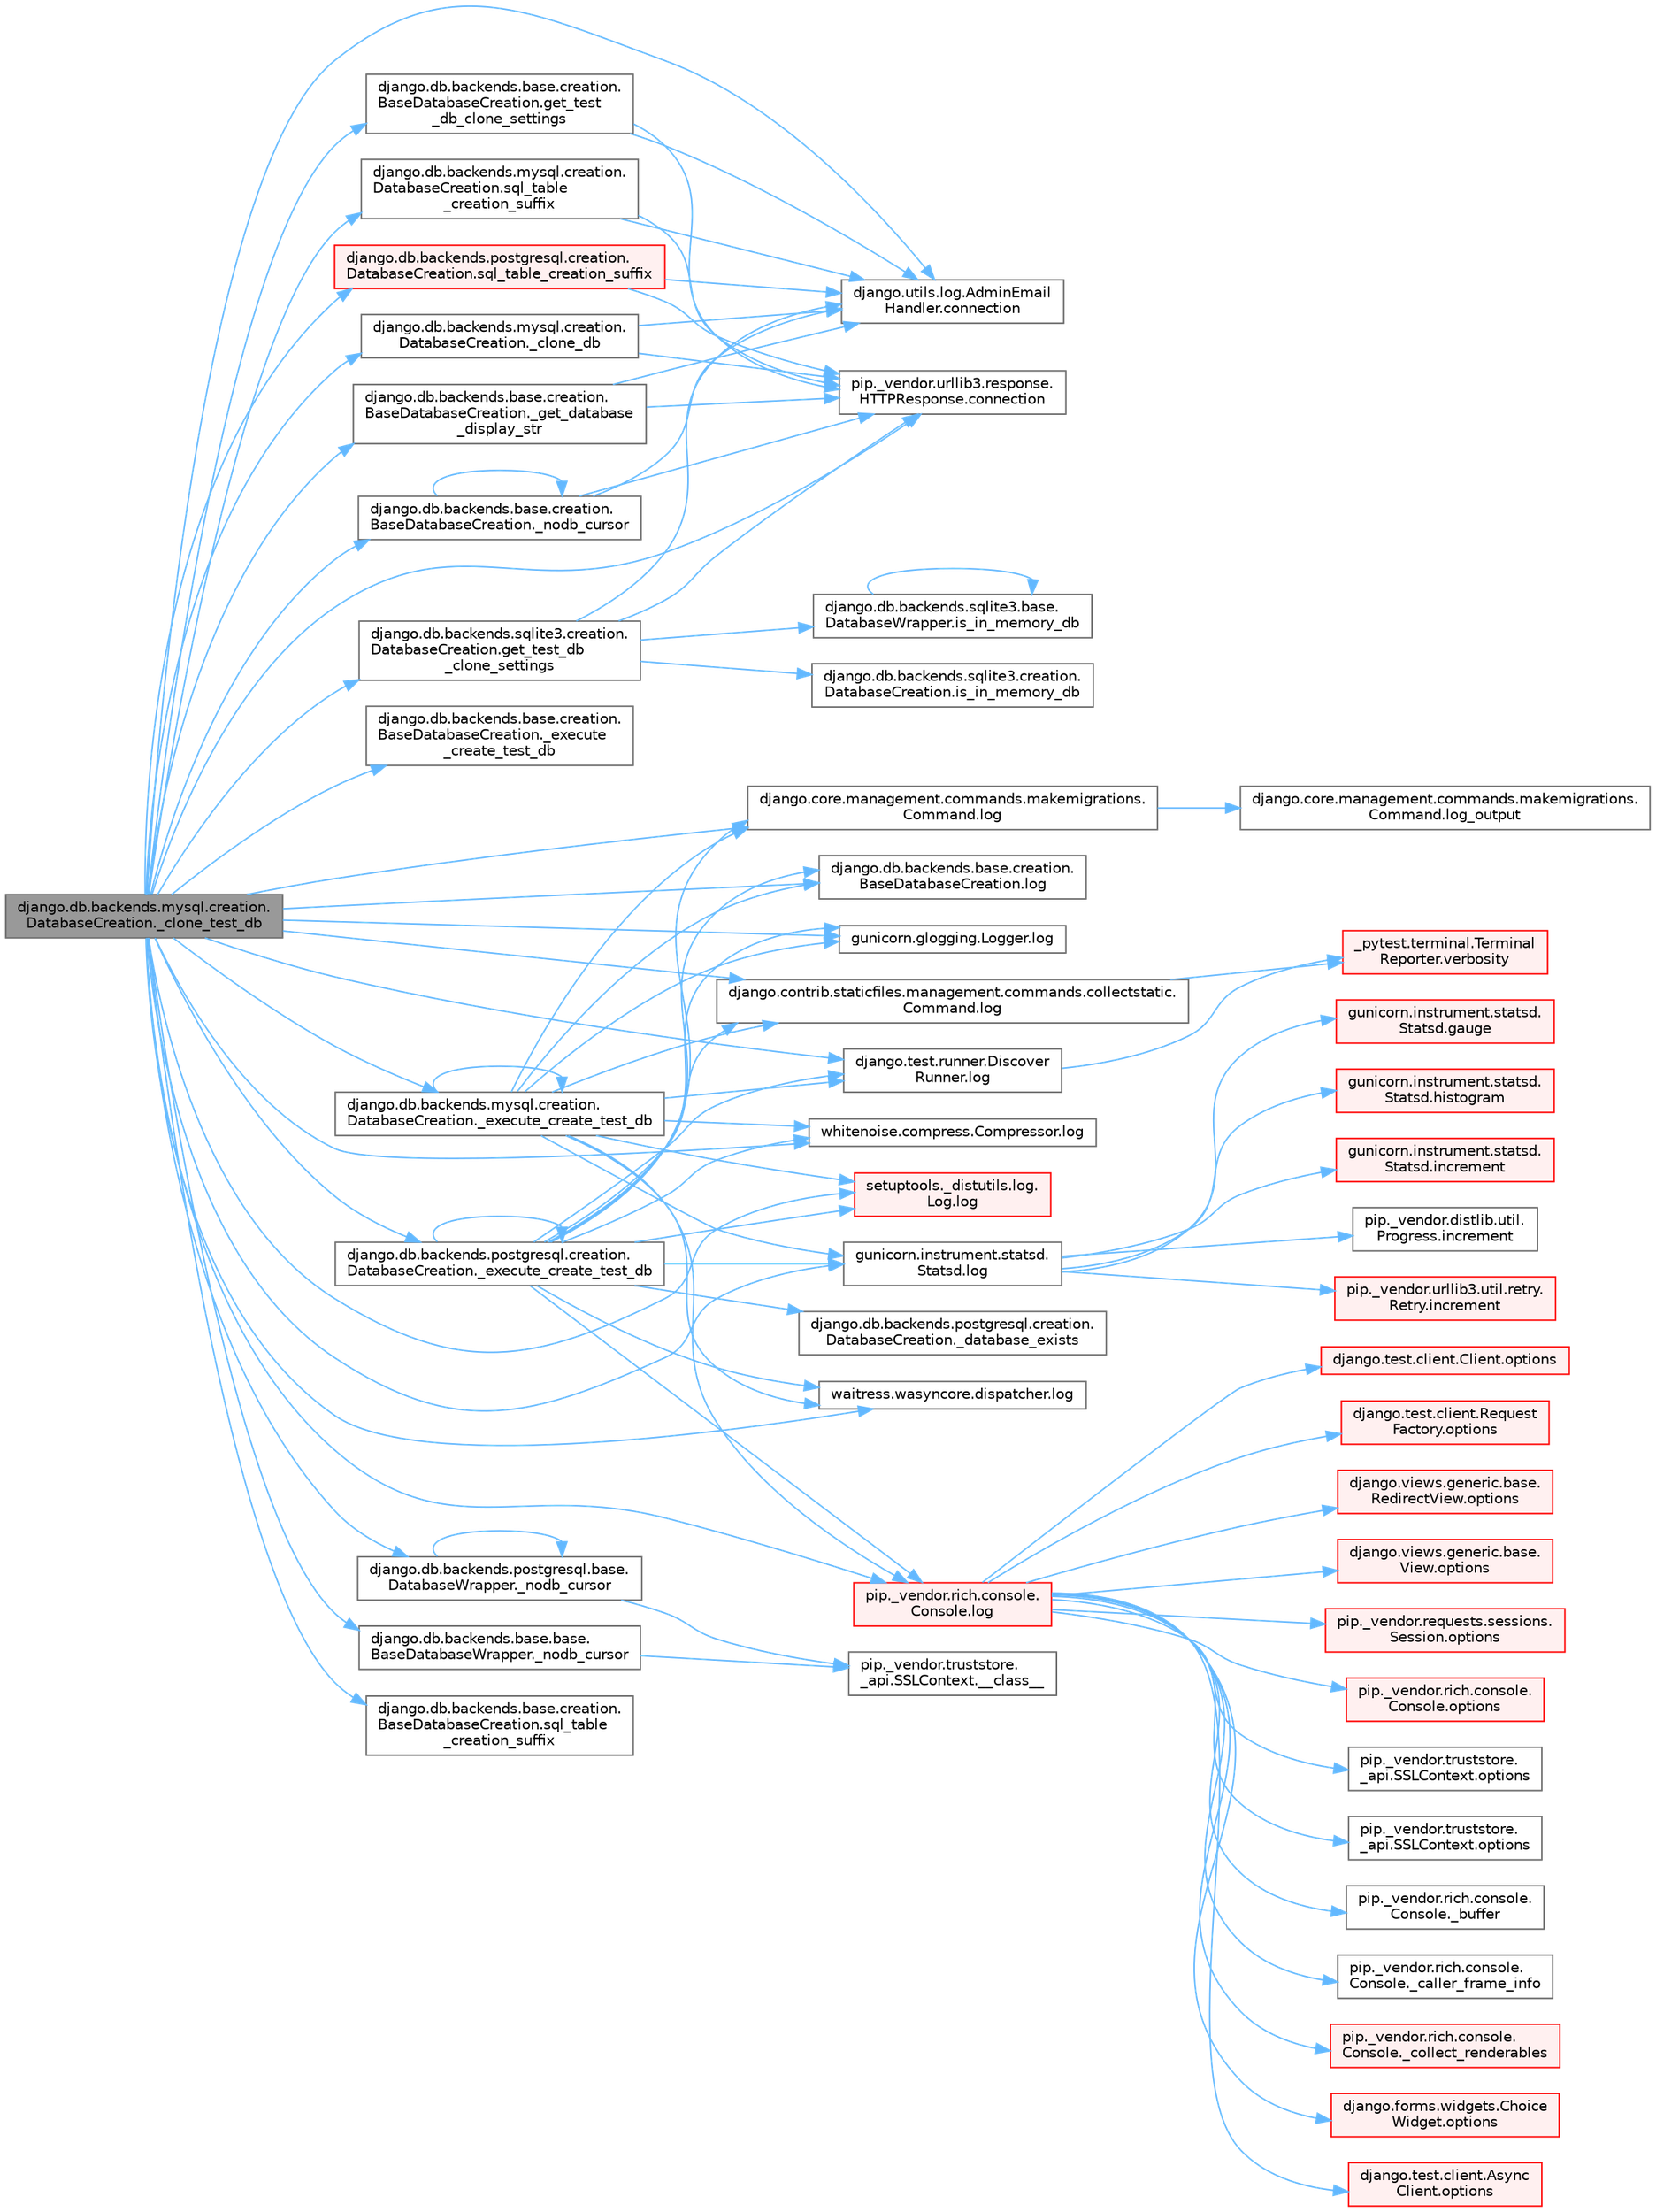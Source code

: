 digraph "django.db.backends.mysql.creation.DatabaseCreation._clone_test_db"
{
 // LATEX_PDF_SIZE
  bgcolor="transparent";
  edge [fontname=Helvetica,fontsize=10,labelfontname=Helvetica,labelfontsize=10];
  node [fontname=Helvetica,fontsize=10,shape=box,height=0.2,width=0.4];
  rankdir="LR";
  Node1 [id="Node000001",label="django.db.backends.mysql.creation.\lDatabaseCreation._clone_test_db",height=0.2,width=0.4,color="gray40", fillcolor="grey60", style="filled", fontcolor="black",tooltip=" "];
  Node1 -> Node2 [id="edge1_Node000001_Node000002",color="steelblue1",style="solid",tooltip=" "];
  Node2 [id="Node000002",label="django.db.backends.mysql.creation.\lDatabaseCreation._clone_db",height=0.2,width=0.4,color="grey40", fillcolor="white", style="filled",URL="$classdjango_1_1db_1_1backends_1_1mysql_1_1creation_1_1_database_creation.html#abe2ce4187882b5f6cc4ca69f242ecaac",tooltip=" "];
  Node2 -> Node3 [id="edge2_Node000002_Node000003",color="steelblue1",style="solid",tooltip=" "];
  Node3 [id="Node000003",label="django.utils.log.AdminEmail\lHandler.connection",height=0.2,width=0.4,color="grey40", fillcolor="white", style="filled",URL="$classdjango_1_1utils_1_1log_1_1_admin_email_handler.html#a545b5f7ec55a857fe1ca7836814a0760",tooltip=" "];
  Node2 -> Node4 [id="edge3_Node000002_Node000004",color="steelblue1",style="solid",tooltip=" "];
  Node4 [id="Node000004",label="pip._vendor.urllib3.response.\lHTTPResponse.connection",height=0.2,width=0.4,color="grey40", fillcolor="white", style="filled",URL="$classpip_1_1__vendor_1_1urllib3_1_1response_1_1_h_t_t_p_response.html#a9002314624685de3bbf9b84bdc87fef8",tooltip=" "];
  Node1 -> Node5 [id="edge4_Node000001_Node000005",color="steelblue1",style="solid",tooltip=" "];
  Node5 [id="Node000005",label="django.db.backends.base.creation.\lBaseDatabaseCreation._execute\l_create_test_db",height=0.2,width=0.4,color="grey40", fillcolor="white", style="filled",URL="$classdjango_1_1db_1_1backends_1_1base_1_1creation_1_1_base_database_creation.html#a0a55967e6434723ddb9dda6232b6a3b8",tooltip=" "];
  Node1 -> Node6 [id="edge5_Node000001_Node000006",color="steelblue1",style="solid",tooltip=" "];
  Node6 [id="Node000006",label="django.db.backends.mysql.creation.\lDatabaseCreation._execute_create_test_db",height=0.2,width=0.4,color="grey40", fillcolor="white", style="filled",URL="$classdjango_1_1db_1_1backends_1_1mysql_1_1creation_1_1_database_creation.html#ab42ab74c9087be175aad845aec9d4160",tooltip=" "];
  Node6 -> Node6 [id="edge6_Node000006_Node000006",color="steelblue1",style="solid",tooltip=" "];
  Node6 -> Node7 [id="edge7_Node000006_Node000007",color="steelblue1",style="solid",tooltip=" "];
  Node7 [id="Node000007",label="django.contrib.staticfiles.management.commands.collectstatic.\lCommand.log",height=0.2,width=0.4,color="grey40", fillcolor="white", style="filled",URL="$classdjango_1_1contrib_1_1staticfiles_1_1management_1_1commands_1_1collectstatic_1_1_command.html#a0e93191b90ee0993e3286343d0b2de0e",tooltip=" "];
  Node7 -> Node8 [id="edge8_Node000007_Node000008",color="steelblue1",style="solid",tooltip=" "];
  Node8 [id="Node000008",label="_pytest.terminal.Terminal\lReporter.verbosity",height=0.2,width=0.4,color="red", fillcolor="#FFF0F0", style="filled",URL="$class__pytest_1_1terminal_1_1_terminal_reporter.html#a620047ffec9ba4f5cca84af25b3adbcf",tooltip=" "];
  Node6 -> Node11 [id="edge9_Node000006_Node000011",color="steelblue1",style="solid",tooltip=" "];
  Node11 [id="Node000011",label="django.core.management.commands.makemigrations.\lCommand.log",height=0.2,width=0.4,color="grey40", fillcolor="white", style="filled",URL="$classdjango_1_1core_1_1management_1_1commands_1_1makemigrations_1_1_command.html#a0409d121552878a7416460dba8274880",tooltip=" "];
  Node11 -> Node12 [id="edge10_Node000011_Node000012",color="steelblue1",style="solid",tooltip=" "];
  Node12 [id="Node000012",label="django.core.management.commands.makemigrations.\lCommand.log_output",height=0.2,width=0.4,color="grey40", fillcolor="white", style="filled",URL="$classdjango_1_1core_1_1management_1_1commands_1_1makemigrations_1_1_command.html#ad6cb5d402888250fc170034fdee93f6d",tooltip=" "];
  Node6 -> Node13 [id="edge11_Node000006_Node000013",color="steelblue1",style="solid",tooltip=" "];
  Node13 [id="Node000013",label="django.db.backends.base.creation.\lBaseDatabaseCreation.log",height=0.2,width=0.4,color="grey40", fillcolor="white", style="filled",URL="$classdjango_1_1db_1_1backends_1_1base_1_1creation_1_1_base_database_creation.html#ac297ec931db5ec68c271ec0d91be7183",tooltip=" "];
  Node6 -> Node14 [id="edge12_Node000006_Node000014",color="steelblue1",style="solid",tooltip=" "];
  Node14 [id="Node000014",label="django.test.runner.Discover\lRunner.log",height=0.2,width=0.4,color="grey40", fillcolor="white", style="filled",URL="$classdjango_1_1test_1_1runner_1_1_discover_runner.html#af5ad8e2895b3f0c5e0a6d7113199d641",tooltip=" "];
  Node14 -> Node8 [id="edge13_Node000014_Node000008",color="steelblue1",style="solid",tooltip=" "];
  Node6 -> Node15 [id="edge14_Node000006_Node000015",color="steelblue1",style="solid",tooltip=" "];
  Node15 [id="Node000015",label="gunicorn.glogging.Logger.log",height=0.2,width=0.4,color="grey40", fillcolor="white", style="filled",URL="$classgunicorn_1_1glogging_1_1_logger.html#ad6941dede526094643dd02c53c3449b0",tooltip=" "];
  Node6 -> Node16 [id="edge15_Node000006_Node000016",color="steelblue1",style="solid",tooltip=" "];
  Node16 [id="Node000016",label="gunicorn.instrument.statsd.\lStatsd.log",height=0.2,width=0.4,color="grey40", fillcolor="white", style="filled",URL="$classgunicorn_1_1instrument_1_1statsd_1_1_statsd.html#ab99145cf0b7c66dbcebcbdcbd44b4953",tooltip=" "];
  Node16 -> Node17 [id="edge16_Node000016_Node000017",color="steelblue1",style="solid",tooltip=" "];
  Node17 [id="Node000017",label="gunicorn.instrument.statsd.\lStatsd.gauge",height=0.2,width=0.4,color="red", fillcolor="#FFF0F0", style="filled",URL="$classgunicorn_1_1instrument_1_1statsd_1_1_statsd.html#a6cebc76ae769412dfb0f0a3ec727c50d",tooltip=" "];
  Node16 -> Node19 [id="edge17_Node000016_Node000019",color="steelblue1",style="solid",tooltip=" "];
  Node19 [id="Node000019",label="gunicorn.instrument.statsd.\lStatsd.histogram",height=0.2,width=0.4,color="red", fillcolor="#FFF0F0", style="filled",URL="$classgunicorn_1_1instrument_1_1statsd_1_1_statsd.html#adee3cb12a43f643cca3c9084d77285b4",tooltip=" "];
  Node16 -> Node20 [id="edge18_Node000016_Node000020",color="steelblue1",style="solid",tooltip=" "];
  Node20 [id="Node000020",label="gunicorn.instrument.statsd.\lStatsd.increment",height=0.2,width=0.4,color="red", fillcolor="#FFF0F0", style="filled",URL="$classgunicorn_1_1instrument_1_1statsd_1_1_statsd.html#a5527687726a051a5182ee13a842b08fd",tooltip=" "];
  Node16 -> Node21 [id="edge19_Node000016_Node000021",color="steelblue1",style="solid",tooltip=" "];
  Node21 [id="Node000021",label="pip._vendor.distlib.util.\lProgress.increment",height=0.2,width=0.4,color="grey40", fillcolor="white", style="filled",URL="$classpip_1_1__vendor_1_1distlib_1_1util_1_1_progress.html#a197ffd4ac8a74898742a6cde5b4c5466",tooltip=" "];
  Node16 -> Node22 [id="edge20_Node000016_Node000022",color="steelblue1",style="solid",tooltip=" "];
  Node22 [id="Node000022",label="pip._vendor.urllib3.util.retry.\lRetry.increment",height=0.2,width=0.4,color="red", fillcolor="#FFF0F0", style="filled",URL="$classpip_1_1__vendor_1_1urllib3_1_1util_1_1retry_1_1_retry.html#a88dd993ccb2ef4b2bfa9ad0571374b12",tooltip=" "];
  Node6 -> Node1123 [id="edge21_Node000006_Node001123",color="steelblue1",style="solid",tooltip=" "];
  Node1123 [id="Node001123",label="pip._vendor.rich.console.\lConsole.log",height=0.2,width=0.4,color="red", fillcolor="#FFF0F0", style="filled",URL="$classpip_1_1__vendor_1_1rich_1_1console_1_1_console.html#af9c77e39f9413fc2b134c60cfa23b0f1",tooltip=" "];
  Node1123 -> Node333 [id="edge22_Node001123_Node000333",color="steelblue1",style="solid",tooltip=" "];
  Node333 [id="Node000333",label="pip._vendor.rich.console.\lConsole._buffer",height=0.2,width=0.4,color="grey40", fillcolor="white", style="filled",URL="$classpip_1_1__vendor_1_1rich_1_1console_1_1_console.html#a51eaf031922c907e4085937b82f5564e",tooltip=" "];
  Node1123 -> Node1124 [id="edge23_Node001123_Node001124",color="steelblue1",style="solid",tooltip=" "];
  Node1124 [id="Node001124",label="pip._vendor.rich.console.\lConsole._caller_frame_info",height=0.2,width=0.4,color="grey40", fillcolor="white", style="filled",URL="$classpip_1_1__vendor_1_1rich_1_1console_1_1_console.html#ac43cb4290591af4f04cd264aa1fc1b0f",tooltip=" "];
  Node1123 -> Node334 [id="edge24_Node001123_Node000334",color="steelblue1",style="solid",tooltip=" "];
  Node334 [id="Node000334",label="pip._vendor.rich.console.\lConsole._collect_renderables",height=0.2,width=0.4,color="red", fillcolor="#FFF0F0", style="filled",URL="$classpip_1_1__vendor_1_1rich_1_1console_1_1_console.html#ab053dc750094e77e036523f6d2c14899",tooltip=" "];
  Node1123 -> Node344 [id="edge25_Node001123_Node000344",color="steelblue1",style="solid",tooltip=" "];
  Node344 [id="Node000344",label="django.forms.widgets.Choice\lWidget.options",height=0.2,width=0.4,color="red", fillcolor="#FFF0F0", style="filled",URL="$classdjango_1_1forms_1_1widgets_1_1_choice_widget.html#a8575b90386fc2027f38ea00133cef250",tooltip=" "];
  Node1123 -> Node1125 [id="edge26_Node001123_Node001125",color="steelblue1",style="solid",tooltip=" "];
  Node1125 [id="Node001125",label="django.test.client.Async\lClient.options",height=0.2,width=0.4,color="red", fillcolor="#FFF0F0", style="filled",URL="$classdjango_1_1test_1_1client_1_1_async_client.html#a84509c6347cbc018e6335b924ec841a2",tooltip=" "];
  Node1123 -> Node1301 [id="edge27_Node001123_Node001301",color="steelblue1",style="solid",tooltip=" "];
  Node1301 [id="Node001301",label="django.test.client.Client.options",height=0.2,width=0.4,color="red", fillcolor="#FFF0F0", style="filled",URL="$classdjango_1_1test_1_1client_1_1_client.html#a839ea6375ca2184b3b60550938b6824c",tooltip=" "];
  Node1123 -> Node1304 [id="edge28_Node001123_Node001304",color="steelblue1",style="solid",tooltip=" "];
  Node1304 [id="Node001304",label="django.test.client.Request\lFactory.options",height=0.2,width=0.4,color="red", fillcolor="#FFF0F0", style="filled",URL="$classdjango_1_1test_1_1client_1_1_request_factory.html#a438a7e1be2437d680cd78d11dee77c54",tooltip=" "];
  Node1123 -> Node1351 [id="edge29_Node001123_Node001351",color="steelblue1",style="solid",tooltip=" "];
  Node1351 [id="Node001351",label="django.views.generic.base.\lRedirectView.options",height=0.2,width=0.4,color="red", fillcolor="#FFF0F0", style="filled",URL="$classdjango_1_1views_1_1generic_1_1base_1_1_redirect_view.html#a444de156c79647344c987295c47a76e1",tooltip=" "];
  Node1123 -> Node1564 [id="edge30_Node001123_Node001564",color="steelblue1",style="solid",tooltip=" "];
  Node1564 [id="Node001564",label="django.views.generic.base.\lView.options",height=0.2,width=0.4,color="red", fillcolor="#FFF0F0", style="filled",URL="$classdjango_1_1views_1_1generic_1_1base_1_1_view.html#a4d1dc440a5bae11bd7859d20ca9948e1",tooltip=" "];
  Node1123 -> Node1567 [id="edge31_Node001123_Node001567",color="steelblue1",style="solid",tooltip=" "];
  Node1567 [id="Node001567",label="pip._vendor.requests.sessions.\lSession.options",height=0.2,width=0.4,color="red", fillcolor="#FFF0F0", style="filled",URL="$classpip_1_1__vendor_1_1requests_1_1sessions_1_1_session.html#a210270880f90521b3b3014748ecd87e9",tooltip=" "];
  Node1123 -> Node1568 [id="edge32_Node001123_Node001568",color="steelblue1",style="solid",tooltip=" "];
  Node1568 [id="Node001568",label="pip._vendor.rich.console.\lConsole.options",height=0.2,width=0.4,color="red", fillcolor="#FFF0F0", style="filled",URL="$classpip_1_1__vendor_1_1rich_1_1console_1_1_console.html#a41c8efe30ea45a9a4a3f8c34c688fe00",tooltip=" "];
  Node1123 -> Node1576 [id="edge33_Node001123_Node001576",color="steelblue1",style="solid",tooltip=" "];
  Node1576 [id="Node001576",label="pip._vendor.truststore.\l_api.SSLContext.options",height=0.2,width=0.4,color="grey40", fillcolor="white", style="filled",URL="$classpip_1_1__vendor_1_1truststore_1_1__api_1_1_s_s_l_context.html#a6755b8a82c0de77273744b73a826678d",tooltip=" "];
  Node1123 -> Node1577 [id="edge34_Node001123_Node001577",color="steelblue1",style="solid",tooltip=" "];
  Node1577 [id="Node001577",label="pip._vendor.truststore.\l_api.SSLContext.options",height=0.2,width=0.4,color="grey40", fillcolor="white", style="filled",URL="$classpip_1_1__vendor_1_1truststore_1_1__api_1_1_s_s_l_context.html#a90bd5b81f087b6628b2f681ce6cffcd6",tooltip=" "];
  Node6 -> Node1282 [id="edge35_Node000006_Node001282",color="steelblue1",style="solid",tooltip=" "];
  Node1282 [id="Node001282",label="setuptools._distutils.log.\lLog.log",height=0.2,width=0.4,color="red", fillcolor="#FFF0F0", style="filled",URL="$classsetuptools_1_1__distutils_1_1log_1_1_log.html#af651bf90098b3f6c9f3913b91f0eda70",tooltip=" "];
  Node6 -> Node1285 [id="edge36_Node000006_Node001285",color="steelblue1",style="solid",tooltip=" "];
  Node1285 [id="Node001285",label="waitress.wasyncore.dispatcher.log",height=0.2,width=0.4,color="grey40", fillcolor="white", style="filled",URL="$classwaitress_1_1wasyncore_1_1dispatcher.html#ab4786338f40a0cf9e9df45b57d4c0a63",tooltip=" "];
  Node6 -> Node1286 [id="edge37_Node000006_Node001286",color="steelblue1",style="solid",tooltip=" "];
  Node1286 [id="Node001286",label="whitenoise.compress.Compressor.log",height=0.2,width=0.4,color="grey40", fillcolor="white", style="filled",URL="$classwhitenoise_1_1compress_1_1_compressor.html#aa70a9f98a4387e4d394529c17cdbee27",tooltip=" "];
  Node1 -> Node4529 [id="edge38_Node000001_Node004529",color="steelblue1",style="solid",tooltip=" "];
  Node4529 [id="Node004529",label="django.db.backends.postgresql.creation.\lDatabaseCreation._execute_create_test_db",height=0.2,width=0.4,color="grey40", fillcolor="white", style="filled",URL="$classdjango_1_1db_1_1backends_1_1postgresql_1_1creation_1_1_database_creation.html#a8c9e9502a3370ff7f46e7982b1ace1ec",tooltip=" "];
  Node4529 -> Node4530 [id="edge39_Node004529_Node004530",color="steelblue1",style="solid",tooltip=" "];
  Node4530 [id="Node004530",label="django.db.backends.postgresql.creation.\lDatabaseCreation._database_exists",height=0.2,width=0.4,color="grey40", fillcolor="white", style="filled",URL="$classdjango_1_1db_1_1backends_1_1postgresql_1_1creation_1_1_database_creation.html#a230375e8780733c0b0fa3c083d4da850",tooltip=" "];
  Node4529 -> Node4529 [id="edge40_Node004529_Node004529",color="steelblue1",style="solid",tooltip=" "];
  Node4529 -> Node7 [id="edge41_Node004529_Node000007",color="steelblue1",style="solid",tooltip=" "];
  Node4529 -> Node11 [id="edge42_Node004529_Node000011",color="steelblue1",style="solid",tooltip=" "];
  Node4529 -> Node13 [id="edge43_Node004529_Node000013",color="steelblue1",style="solid",tooltip=" "];
  Node4529 -> Node14 [id="edge44_Node004529_Node000014",color="steelblue1",style="solid",tooltip=" "];
  Node4529 -> Node15 [id="edge45_Node004529_Node000015",color="steelblue1",style="solid",tooltip=" "];
  Node4529 -> Node16 [id="edge46_Node004529_Node000016",color="steelblue1",style="solid",tooltip=" "];
  Node4529 -> Node1123 [id="edge47_Node004529_Node001123",color="steelblue1",style="solid",tooltip=" "];
  Node4529 -> Node1282 [id="edge48_Node004529_Node001282",color="steelblue1",style="solid",tooltip=" "];
  Node4529 -> Node1285 [id="edge49_Node004529_Node001285",color="steelblue1",style="solid",tooltip=" "];
  Node4529 -> Node1286 [id="edge50_Node004529_Node001286",color="steelblue1",style="solid",tooltip=" "];
  Node1 -> Node4531 [id="edge51_Node000001_Node004531",color="steelblue1",style="solid",tooltip=" "];
  Node4531 [id="Node004531",label="django.db.backends.base.creation.\lBaseDatabaseCreation._get_database\l_display_str",height=0.2,width=0.4,color="grey40", fillcolor="white", style="filled",URL="$classdjango_1_1db_1_1backends_1_1base_1_1creation_1_1_base_database_creation.html#a6d9c9b73884bb760ee58378580b522f0",tooltip=" "];
  Node4531 -> Node3 [id="edge52_Node004531_Node000003",color="steelblue1",style="solid",tooltip=" "];
  Node4531 -> Node4 [id="edge53_Node004531_Node000004",color="steelblue1",style="solid",tooltip=" "];
  Node1 -> Node4532 [id="edge54_Node000001_Node004532",color="steelblue1",style="solid",tooltip=" "];
  Node4532 [id="Node004532",label="django.db.backends.base.base.\lBaseDatabaseWrapper._nodb_cursor",height=0.2,width=0.4,color="grey40", fillcolor="white", style="filled",URL="$classdjango_1_1db_1_1backends_1_1base_1_1base_1_1_base_database_wrapper.html#a974ead54aa1258d94634ad6596225231",tooltip=" "];
  Node4532 -> Node27 [id="edge55_Node004532_Node000027",color="steelblue1",style="solid",tooltip=" "];
  Node27 [id="Node000027",label="pip._vendor.truststore.\l_api.SSLContext.__class__",height=0.2,width=0.4,color="grey40", fillcolor="white", style="filled",URL="$classpip_1_1__vendor_1_1truststore_1_1__api_1_1_s_s_l_context.html#a530861514f31eabaa3f513557d6e66de",tooltip=" "];
  Node1 -> Node4533 [id="edge56_Node000001_Node004533",color="steelblue1",style="solid",tooltip=" "];
  Node4533 [id="Node004533",label="django.db.backends.base.creation.\lBaseDatabaseCreation._nodb_cursor",height=0.2,width=0.4,color="grey40", fillcolor="white", style="filled",URL="$classdjango_1_1db_1_1backends_1_1base_1_1creation_1_1_base_database_creation.html#a025fbe1c4101fe20237e3f9f1f19a24d",tooltip=" "];
  Node4533 -> Node4533 [id="edge57_Node004533_Node004533",color="steelblue1",style="solid",tooltip=" "];
  Node4533 -> Node3 [id="edge58_Node004533_Node000003",color="steelblue1",style="solid",tooltip=" "];
  Node4533 -> Node4 [id="edge59_Node004533_Node000004",color="steelblue1",style="solid",tooltip=" "];
  Node1 -> Node4534 [id="edge60_Node000001_Node004534",color="steelblue1",style="solid",tooltip=" "];
  Node4534 [id="Node004534",label="django.db.backends.postgresql.base.\lDatabaseWrapper._nodb_cursor",height=0.2,width=0.4,color="grey40", fillcolor="white", style="filled",URL="$classdjango_1_1db_1_1backends_1_1postgresql_1_1base_1_1_database_wrapper.html#a3642495b921e37ea64fdd8d12342c076",tooltip=" "];
  Node4534 -> Node27 [id="edge61_Node004534_Node000027",color="steelblue1",style="solid",tooltip=" "];
  Node4534 -> Node4534 [id="edge62_Node004534_Node004534",color="steelblue1",style="solid",tooltip=" "];
  Node1 -> Node3 [id="edge63_Node000001_Node000003",color="steelblue1",style="solid",tooltip=" "];
  Node1 -> Node4 [id="edge64_Node000001_Node000004",color="steelblue1",style="solid",tooltip=" "];
  Node1 -> Node4535 [id="edge65_Node000001_Node004535",color="steelblue1",style="solid",tooltip=" "];
  Node4535 [id="Node004535",label="django.db.backends.base.creation.\lBaseDatabaseCreation.get_test\l_db_clone_settings",height=0.2,width=0.4,color="grey40", fillcolor="white", style="filled",URL="$classdjango_1_1db_1_1backends_1_1base_1_1creation_1_1_base_database_creation.html#a383e8257716c30cd04bbf648b4066909",tooltip=" "];
  Node4535 -> Node3 [id="edge66_Node004535_Node000003",color="steelblue1",style="solid",tooltip=" "];
  Node4535 -> Node4 [id="edge67_Node004535_Node000004",color="steelblue1",style="solid",tooltip=" "];
  Node1 -> Node4536 [id="edge68_Node000001_Node004536",color="steelblue1",style="solid",tooltip=" "];
  Node4536 [id="Node004536",label="django.db.backends.sqlite3.creation.\lDatabaseCreation.get_test_db\l_clone_settings",height=0.2,width=0.4,color="grey40", fillcolor="white", style="filled",URL="$classdjango_1_1db_1_1backends_1_1sqlite3_1_1creation_1_1_database_creation.html#a55cb714eecaae419a84ae3ccae8082e7",tooltip=" "];
  Node4536 -> Node3 [id="edge69_Node004536_Node000003",color="steelblue1",style="solid",tooltip=" "];
  Node4536 -> Node4 [id="edge70_Node004536_Node000004",color="steelblue1",style="solid",tooltip=" "];
  Node4536 -> Node1106 [id="edge71_Node004536_Node001106",color="steelblue1",style="solid",tooltip=" "];
  Node1106 [id="Node001106",label="django.db.backends.sqlite3.base.\lDatabaseWrapper.is_in_memory_db",height=0.2,width=0.4,color="grey40", fillcolor="white", style="filled",URL="$classdjango_1_1db_1_1backends_1_1sqlite3_1_1base_1_1_database_wrapper.html#a19e528b4a06984b0688159b73ad80b0d",tooltip=" "];
  Node1106 -> Node1106 [id="edge72_Node001106_Node001106",color="steelblue1",style="solid",tooltip=" "];
  Node4536 -> Node1107 [id="edge73_Node004536_Node001107",color="steelblue1",style="solid",tooltip=" "];
  Node1107 [id="Node001107",label="django.db.backends.sqlite3.creation.\lDatabaseCreation.is_in_memory_db",height=0.2,width=0.4,color="grey40", fillcolor="white", style="filled",URL="$classdjango_1_1db_1_1backends_1_1sqlite3_1_1creation_1_1_database_creation.html#a401e67caff65e9049f387f639ceb6402",tooltip=" "];
  Node1 -> Node7 [id="edge74_Node000001_Node000007",color="steelblue1",style="solid",tooltip=" "];
  Node1 -> Node11 [id="edge75_Node000001_Node000011",color="steelblue1",style="solid",tooltip=" "];
  Node1 -> Node13 [id="edge76_Node000001_Node000013",color="steelblue1",style="solid",tooltip=" "];
  Node1 -> Node14 [id="edge77_Node000001_Node000014",color="steelblue1",style="solid",tooltip=" "];
  Node1 -> Node15 [id="edge78_Node000001_Node000015",color="steelblue1",style="solid",tooltip=" "];
  Node1 -> Node16 [id="edge79_Node000001_Node000016",color="steelblue1",style="solid",tooltip=" "];
  Node1 -> Node1123 [id="edge80_Node000001_Node001123",color="steelblue1",style="solid",tooltip=" "];
  Node1 -> Node1282 [id="edge81_Node000001_Node001282",color="steelblue1",style="solid",tooltip=" "];
  Node1 -> Node1285 [id="edge82_Node000001_Node001285",color="steelblue1",style="solid",tooltip=" "];
  Node1 -> Node1286 [id="edge83_Node000001_Node001286",color="steelblue1",style="solid",tooltip=" "];
  Node1 -> Node4537 [id="edge84_Node000001_Node004537",color="steelblue1",style="solid",tooltip=" "];
  Node4537 [id="Node004537",label="django.db.backends.base.creation.\lBaseDatabaseCreation.sql_table\l_creation_suffix",height=0.2,width=0.4,color="grey40", fillcolor="white", style="filled",URL="$classdjango_1_1db_1_1backends_1_1base_1_1creation_1_1_base_database_creation.html#a721112b8a4e140457d74abf5794974ca",tooltip=" "];
  Node1 -> Node4538 [id="edge85_Node000001_Node004538",color="steelblue1",style="solid",tooltip=" "];
  Node4538 [id="Node004538",label="django.db.backends.mysql.creation.\lDatabaseCreation.sql_table\l_creation_suffix",height=0.2,width=0.4,color="grey40", fillcolor="white", style="filled",URL="$classdjango_1_1db_1_1backends_1_1mysql_1_1creation_1_1_database_creation.html#a8c702ca0e3493ba94f26c5cb784663d7",tooltip=" "];
  Node4538 -> Node3 [id="edge86_Node004538_Node000003",color="steelblue1",style="solid",tooltip=" "];
  Node4538 -> Node4 [id="edge87_Node004538_Node000004",color="steelblue1",style="solid",tooltip=" "];
  Node1 -> Node4539 [id="edge88_Node000001_Node004539",color="steelblue1",style="solid",tooltip=" "];
  Node4539 [id="Node004539",label="django.db.backends.postgresql.creation.\lDatabaseCreation.sql_table_creation_suffix",height=0.2,width=0.4,color="red", fillcolor="#FFF0F0", style="filled",URL="$classdjango_1_1db_1_1backends_1_1postgresql_1_1creation_1_1_database_creation.html#aa38c6a38ca570ecd91c87dde1f0c2406",tooltip=" "];
  Node4539 -> Node3 [id="edge89_Node004539_Node000003",color="steelblue1",style="solid",tooltip=" "];
  Node4539 -> Node4 [id="edge90_Node004539_Node000004",color="steelblue1",style="solid",tooltip=" "];
}
